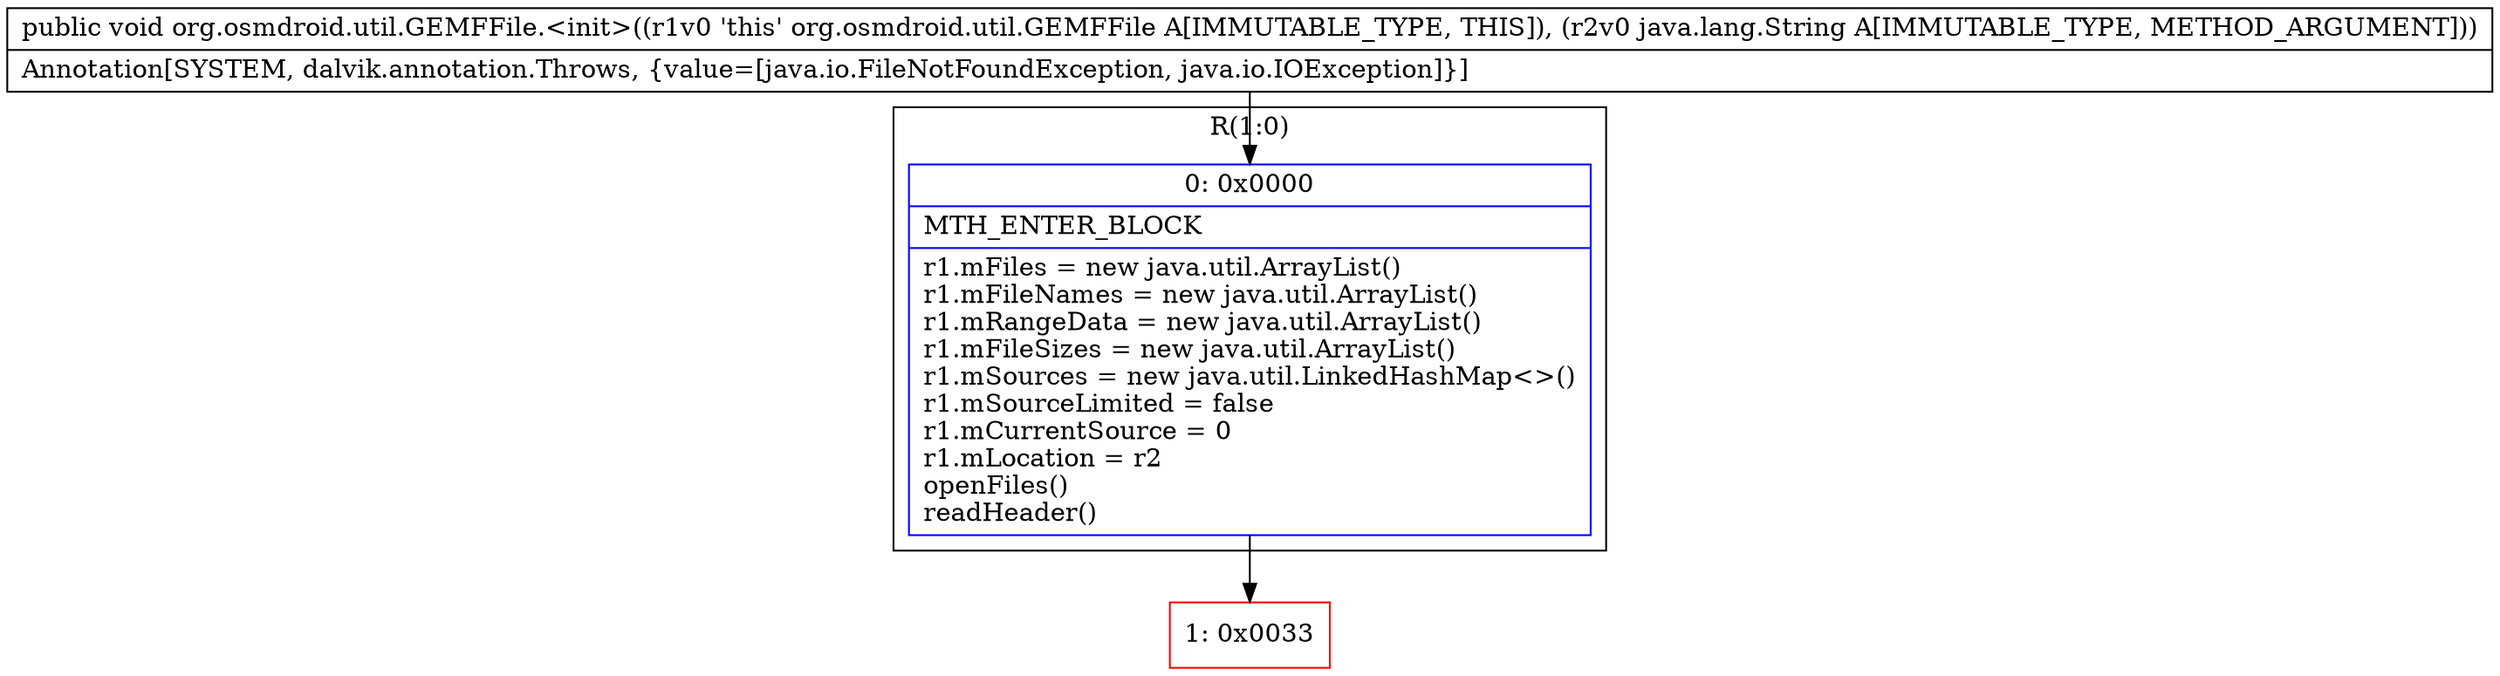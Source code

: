 digraph "CFG fororg.osmdroid.util.GEMFFile.\<init\>(Ljava\/lang\/String;)V" {
subgraph cluster_Region_1705672174 {
label = "R(1:0)";
node [shape=record,color=blue];
Node_0 [shape=record,label="{0\:\ 0x0000|MTH_ENTER_BLOCK\l|r1.mFiles = new java.util.ArrayList()\lr1.mFileNames = new java.util.ArrayList()\lr1.mRangeData = new java.util.ArrayList()\lr1.mFileSizes = new java.util.ArrayList()\lr1.mSources = new java.util.LinkedHashMap\<\>()\lr1.mSourceLimited = false\lr1.mCurrentSource = 0\lr1.mLocation = r2\lopenFiles()\lreadHeader()\l}"];
}
Node_1 [shape=record,color=red,label="{1\:\ 0x0033}"];
MethodNode[shape=record,label="{public void org.osmdroid.util.GEMFFile.\<init\>((r1v0 'this' org.osmdroid.util.GEMFFile A[IMMUTABLE_TYPE, THIS]), (r2v0 java.lang.String A[IMMUTABLE_TYPE, METHOD_ARGUMENT]))  | Annotation[SYSTEM, dalvik.annotation.Throws, \{value=[java.io.FileNotFoundException, java.io.IOException]\}]\l}"];
MethodNode -> Node_0;
Node_0 -> Node_1;
}

